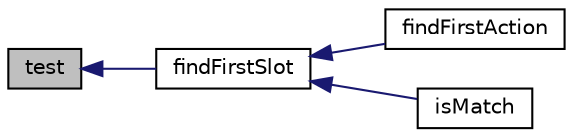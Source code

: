 digraph "test"
{
  edge [fontname="Helvetica",fontsize="10",labelfontname="Helvetica",labelfontsize="10"];
  node [fontname="Helvetica",fontsize="10",shape=record];
  rankdir="LR";
  Node1 [label="test",height=0.2,width=0.4,color="black", fillcolor="grey75", style="filled" fontcolor="black"];
  Node1 -> Node2 [dir="back",color="midnightblue",fontsize="10",style="solid",fontname="Helvetica"];
  Node2 [label="findFirstSlot",height=0.2,width=0.4,color="black", fillcolor="white", style="filled",URL="$class_simple_signature_map.html#a2bc689c0e14d02ff05e3bd61ca7d9e2e"];
  Node2 -> Node3 [dir="back",color="midnightblue",fontsize="10",style="solid",fontname="Helvetica"];
  Node3 [label="findFirstAction",height=0.2,width=0.4,color="black", fillcolor="white", style="filled",URL="$class_simple_signature_map.html#a5a1a5a39641e8f5bf42207347d7eee50"];
  Node2 -> Node4 [dir="back",color="midnightblue",fontsize="10",style="solid",fontname="Helvetica"];
  Node4 [label="isMatch",height=0.2,width=0.4,color="black", fillcolor="white", style="filled",URL="$class_simple_signature_map.html#ab1cab8077069dae87c41e9ea9bab37c2"];
}
